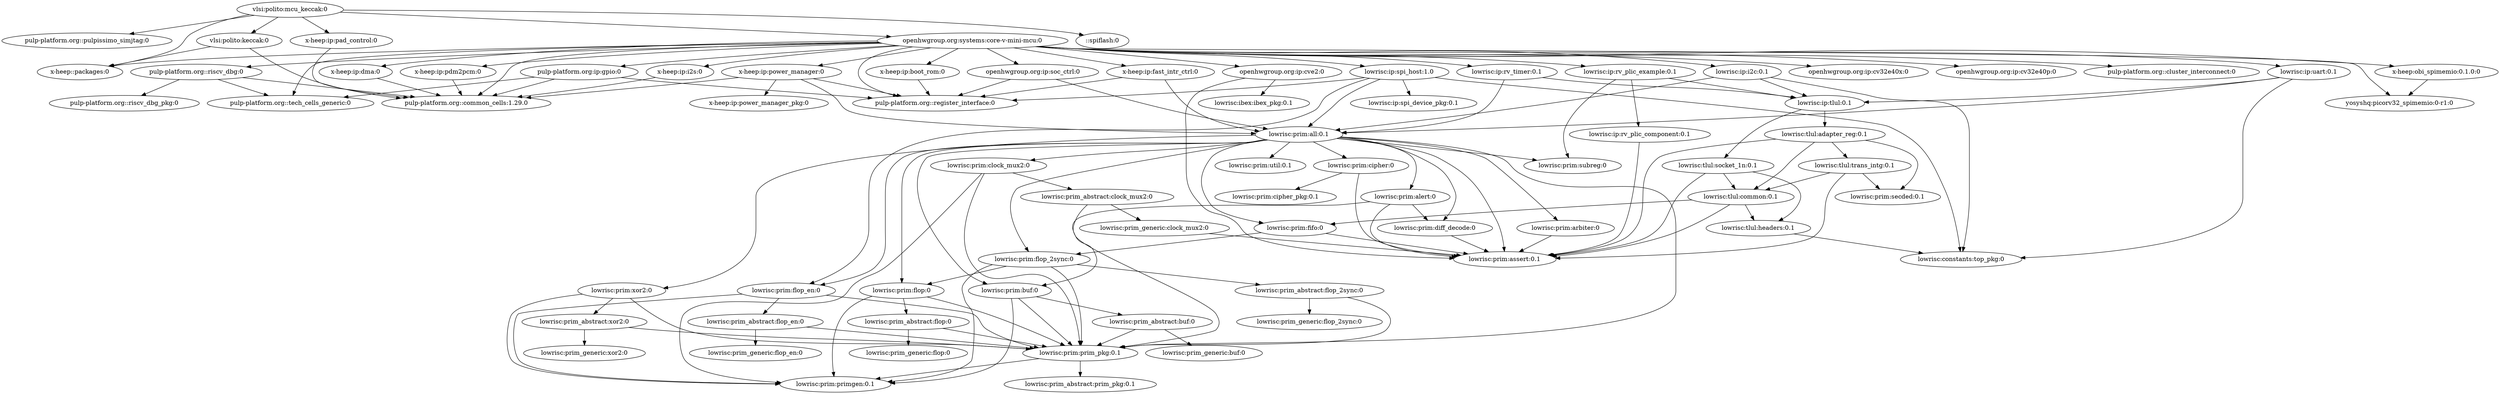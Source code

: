 digraph dependencies {
"vlsi:polito:mcu_keccak:0"->"pulp-platform.org::pulpissimo_simjtag:0"
"vlsi:polito:mcu_keccak:0"->"x-heep::packages:0"
"vlsi:polito:mcu_keccak:0"->"vlsi:polito:keccak:0"
"vlsi:polito:mcu_keccak:0"->"::spiflash:0"
"vlsi:polito:mcu_keccak:0"->"openhwgroup.org:systems:core-v-mini-mcu:0"
"vlsi:polito:mcu_keccak:0"->"x-heep:ip:pad_control:0"
"x-heep:ip:pad_control:0"->"pulp-platform.org::common_cells:1.29.0"
"vlsi:polito:keccak:0"->"x-heep::packages:0"
"vlsi:polito:keccak:0"->"pulp-platform.org::common_cells:1.29.0"
"openhwgroup.org:systems:core-v-mini-mcu:0"->"x-heep:ip:i2s:0"
"openhwgroup.org:systems:core-v-mini-mcu:0"->"pulp-platform.org::riscv_dbg:0"
"openhwgroup.org:systems:core-v-mini-mcu:0"->"lowrisc:ip:i2c:0.1"
"openhwgroup.org:systems:core-v-mini-mcu:0"->"x-heep:ip:dma:0"
"openhwgroup.org:systems:core-v-mini-mcu:0"->"pulp-platform.org::register_interface:0"
"openhwgroup.org:systems:core-v-mini-mcu:0"->"lowrisc:ip:spi_host:1.0"
"openhwgroup.org:systems:core-v-mini-mcu:0"->"x-heep::packages:0"
"openhwgroup.org:systems:core-v-mini-mcu:0"->"pulp-platform.org:ip:gpio:0"
"openhwgroup.org:systems:core-v-mini-mcu:0"->"lowrisc:ip:rv_timer:0.1"
"openhwgroup.org:systems:core-v-mini-mcu:0"->"x-heep:obi_spimemio:0.1.0:0"
"openhwgroup.org:systems:core-v-mini-mcu:0"->"openhwgroup.org:ip:cv32e40x:0"
"openhwgroup.org:systems:core-v-mini-mcu:0"->"x-heep:ip:pdm2pcm:0"
"openhwgroup.org:systems:core-v-mini-mcu:0"->"x-heep:ip:boot_rom:0"
"openhwgroup.org:systems:core-v-mini-mcu:0"->"openhwgroup.org:ip:cv32e40p:0"
"openhwgroup.org:systems:core-v-mini-mcu:0"->"openhwgroup.org:ip:soc_ctrl:0"
"openhwgroup.org:systems:core-v-mini-mcu:0"->"x-heep:ip:fast_intr_ctrl:0"
"openhwgroup.org:systems:core-v-mini-mcu:0"->"pulp-platform.org::common_cells:1.29.0"
"openhwgroup.org:systems:core-v-mini-mcu:0"->"lowrisc:ip:rv_plic_example:0.1"
"openhwgroup.org:systems:core-v-mini-mcu:0"->"openhwgroup.org:ip:cve2:0"
"openhwgroup.org:systems:core-v-mini-mcu:0"->"yosyshq:picorv32_spimemio:0-r1:0"
"openhwgroup.org:systems:core-v-mini-mcu:0"->"pulp-platform.org::tech_cells_generic:0"
"openhwgroup.org:systems:core-v-mini-mcu:0"->"lowrisc:ip:uart:0.1"
"openhwgroup.org:systems:core-v-mini-mcu:0"->"pulp-platform.org::cluster_interconnect:0"
"openhwgroup.org:systems:core-v-mini-mcu:0"->"x-heep:ip:power_manager:0"
"x-heep:ip:pdm2pcm:0"->"pulp-platform.org::common_cells:1.29.0"
"x-heep:ip:fast_intr_ctrl:0"->"lowrisc:prim:all:0.1"
"x-heep:ip:fast_intr_ctrl:0"->"pulp-platform.org::register_interface:0"
"lowrisc:prim:all:0.1"->"lowrisc:prim:alert:0"
"lowrisc:prim:all:0.1"->"lowrisc:prim:flop_2sync:0"
"lowrisc:prim:all:0.1"->"lowrisc:prim:arbiter:0"
"lowrisc:prim:all:0.1"->"lowrisc:prim:clock_mux2:0"
"lowrisc:prim:all:0.1"->"lowrisc:prim:flop:0"
"lowrisc:prim:all:0.1"->"lowrisc:prim:flop_en:0"
"lowrisc:prim:all:0.1"->"lowrisc:prim:prim_pkg:0.1"
"lowrisc:prim:all:0.1"->"lowrisc:prim:subreg:0"
"lowrisc:prim:all:0.1"->"lowrisc:prim:fifo:0"
"lowrisc:prim:all:0.1"->"lowrisc:prim:assert:0.1"
"lowrisc:prim:all:0.1"->"lowrisc:prim:xor2:0"
"lowrisc:prim:all:0.1"->"lowrisc:prim:diff_decode:0"
"lowrisc:prim:all:0.1"->"lowrisc:prim:buf:0"
"lowrisc:prim:all:0.1"->"lowrisc:prim:util:0.1"
"lowrisc:prim:all:0.1"->"lowrisc:prim:cipher:0"
"lowrisc:prim:xor2:0"->"lowrisc:prim:primgen:0.1"
"lowrisc:prim:xor2:0"->"lowrisc:prim_abstract:xor2:0"
"lowrisc:prim:xor2:0"->"lowrisc:prim:prim_pkg:0.1"
"lowrisc:prim_abstract:xor2:0"->"lowrisc:prim_generic:xor2:0"
"lowrisc:prim_abstract:xor2:0"->"lowrisc:prim:prim_pkg:0.1"
"lowrisc:prim:cipher:0"->"lowrisc:prim:assert:0.1"
"lowrisc:prim:cipher:0"->"lowrisc:prim:cipher_pkg:0.1"
"lowrisc:prim:alert:0"->"lowrisc:prim:diff_decode:0"
"lowrisc:prim:alert:0"->"lowrisc:prim:buf:0"
"lowrisc:prim:alert:0"->"lowrisc:prim:assert:0.1"
"lowrisc:prim:fifo:0"->"lowrisc:prim:flop_2sync:0"
"lowrisc:prim:fifo:0"->"lowrisc:prim:assert:0.1"
"lowrisc:prim:arbiter:0"->"lowrisc:prim:assert:0.1"
"lowrisc:prim:flop_2sync:0"->"lowrisc:prim:primgen:0.1"
"lowrisc:prim:flop_2sync:0"->"lowrisc:prim:prim_pkg:0.1"
"lowrisc:prim:flop_2sync:0"->"lowrisc:prim:flop:0"
"lowrisc:prim:flop_2sync:0"->"lowrisc:prim_abstract:flop_2sync:0"
"lowrisc:prim_abstract:flop_2sync:0"->"lowrisc:prim_generic:flop_2sync:0"
"lowrisc:prim_abstract:flop_2sync:0"->"lowrisc:prim:prim_pkg:0.1"
"lowrisc:prim:flop_en:0"->"lowrisc:prim:primgen:0.1"
"lowrisc:prim:flop_en:0"->"lowrisc:prim:prim_pkg:0.1"
"lowrisc:prim:flop_en:0"->"lowrisc:prim_abstract:flop_en:0"
"lowrisc:prim_abstract:flop_en:0"->"lowrisc:prim:prim_pkg:0.1"
"lowrisc:prim_abstract:flop_en:0"->"lowrisc:prim_generic:flop_en:0"
"lowrisc:prim:flop:0"->"lowrisc:prim:primgen:0.1"
"lowrisc:prim:flop:0"->"lowrisc:prim_abstract:flop:0"
"lowrisc:prim:flop:0"->"lowrisc:prim:prim_pkg:0.1"
"lowrisc:prim_abstract:flop:0"->"lowrisc:prim:prim_pkg:0.1"
"lowrisc:prim_abstract:flop:0"->"lowrisc:prim_generic:flop:0"
"lowrisc:prim:buf:0"->"lowrisc:prim:primgen:0.1"
"lowrisc:prim:buf:0"->"lowrisc:prim:prim_pkg:0.1"
"lowrisc:prim:buf:0"->"lowrisc:prim_abstract:buf:0"
"lowrisc:prim_abstract:buf:0"->"lowrisc:prim_generic:buf:0"
"lowrisc:prim_abstract:buf:0"->"lowrisc:prim:prim_pkg:0.1"
"lowrisc:prim:clock_mux2:0"->"lowrisc:prim:primgen:0.1"
"lowrisc:prim:clock_mux2:0"->"lowrisc:prim:prim_pkg:0.1"
"lowrisc:prim:clock_mux2:0"->"lowrisc:prim_abstract:clock_mux2:0"
"lowrisc:prim_abstract:clock_mux2:0"->"lowrisc:prim:prim_pkg:0.1"
"lowrisc:prim_abstract:clock_mux2:0"->"lowrisc:prim_generic:clock_mux2:0"
"lowrisc:prim_generic:clock_mux2:0"->"lowrisc:prim:assert:0.1"
"lowrisc:prim:prim_pkg:0.1"->"lowrisc:prim:primgen:0.1"
"lowrisc:prim:prim_pkg:0.1"->"lowrisc:prim_abstract:prim_pkg:0.1"
"lowrisc:prim:diff_decode:0"->"lowrisc:prim:assert:0.1"
"x-heep:ip:power_manager:0"->"lowrisc:prim:all:0.1"
"x-heep:ip:power_manager:0"->"x-heep:ip:power_manager_pkg:0"
"x-heep:ip:power_manager:0"->"pulp-platform.org::register_interface:0"
"x-heep:ip:power_manager:0"->"pulp-platform.org::common_cells:1.29.0"
"x-heep:ip:i2s:0"->"pulp-platform.org::common_cells:1.29.0"
"x-heep:ip:dma:0"->"pulp-platform.org::common_cells:1.29.0"
"x-heep:ip:boot_rom:0"->"pulp-platform.org::register_interface:0"
"x-heep:obi_spimemio:0.1.0:0"->"yosyshq:picorv32_spimemio:0-r1:0"
"lowrisc:ip:i2c:0.1"->"lowrisc:prim:all:0.1"
"lowrisc:ip:i2c:0.1"->"lowrisc:ip:tlul:0.1"
"lowrisc:ip:i2c:0.1"->"lowrisc:constants:top_pkg:0"
"lowrisc:ip:tlul:0.1"->"lowrisc:tlul:adapter_reg:0.1"
"lowrisc:ip:tlul:0.1"->"lowrisc:tlul:socket_1n:0.1"
"lowrisc:tlul:adapter_reg:0.1"->"lowrisc:tlul:trans_intg:0.1"
"lowrisc:tlul:adapter_reg:0.1"->"lowrisc:tlul:common:0.1"
"lowrisc:tlul:adapter_reg:0.1"->"lowrisc:prim:assert:0.1"
"lowrisc:tlul:adapter_reg:0.1"->"lowrisc:prim:secded:0.1"
"lowrisc:tlul:trans_intg:0.1"->"lowrisc:tlul:common:0.1"
"lowrisc:tlul:trans_intg:0.1"->"lowrisc:prim:assert:0.1"
"lowrisc:tlul:trans_intg:0.1"->"lowrisc:prim:secded:0.1"
"lowrisc:tlul:common:0.1"->"lowrisc:prim:fifo:0"
"lowrisc:tlul:common:0.1"->"lowrisc:tlul:headers:0.1"
"lowrisc:tlul:common:0.1"->"lowrisc:prim:assert:0.1"
"lowrisc:tlul:headers:0.1"->"lowrisc:constants:top_pkg:0"
"lowrisc:tlul:socket_1n:0.1"->"lowrisc:tlul:common:0.1"
"lowrisc:tlul:socket_1n:0.1"->"lowrisc:tlul:headers:0.1"
"lowrisc:tlul:socket_1n:0.1"->"lowrisc:prim:assert:0.1"
"lowrisc:ip:spi_host:1.0"->"lowrisc:prim:flop_en:0"
"lowrisc:ip:spi_host:1.0"->"lowrisc:constants:top_pkg:0"
"lowrisc:ip:spi_host:1.0"->"lowrisc:prim:all:0.1"
"lowrisc:ip:spi_host:1.0"->"lowrisc:ip:spi_device_pkg:0.1"
"lowrisc:ip:spi_host:1.0"->"pulp-platform.org::register_interface:0"
"lowrisc:ip:rv_timer:0.1"->"lowrisc:prim:all:0.1"
"lowrisc:ip:rv_timer:0.1"->"lowrisc:ip:tlul:0.1"
"lowrisc:ip:rv_plic_example:0.1"->"lowrisc:ip:tlul:0.1"
"lowrisc:ip:rv_plic_example:0.1"->"lowrisc:ip:rv_plic_component:0.1"
"lowrisc:ip:rv_plic_example:0.1"->"lowrisc:prim:subreg:0"
"lowrisc:ip:rv_plic_component:0.1"->"lowrisc:prim:assert:0.1"
"lowrisc:ip:uart:0.1"->"lowrisc:prim:all:0.1"
"lowrisc:ip:uart:0.1"->"lowrisc:ip:tlul:0.1"
"lowrisc:ip:uart:0.1"->"lowrisc:constants:top_pkg:0"
"openhwgroup.org:ip:soc_ctrl:0"->"lowrisc:prim:all:0.1"
"openhwgroup.org:ip:soc_ctrl:0"->"pulp-platform.org::register_interface:0"
"pulp-platform.org::riscv_dbg:0"->"pulp-platform.org::tech_cells_generic:0"
"pulp-platform.org::riscv_dbg:0"->"pulp-platform.org::common_cells:1.29.0"
"pulp-platform.org::riscv_dbg:0"->"pulp-platform.org::riscv_dbg_pkg:0"
"pulp-platform.org:ip:gpio:0"->"pulp-platform.org::tech_cells_generic:0"
"pulp-platform.org:ip:gpio:0"->"pulp-platform.org::register_interface:0"
"pulp-platform.org:ip:gpio:0"->"pulp-platform.org::common_cells:1.29.0"
"openhwgroup.org:ip:cve2:0"->"lowrisc:ibex:ibex_pkg:0.1"
"openhwgroup.org:ip:cve2:0"->"lowrisc:prim:assert:0.1"
}
